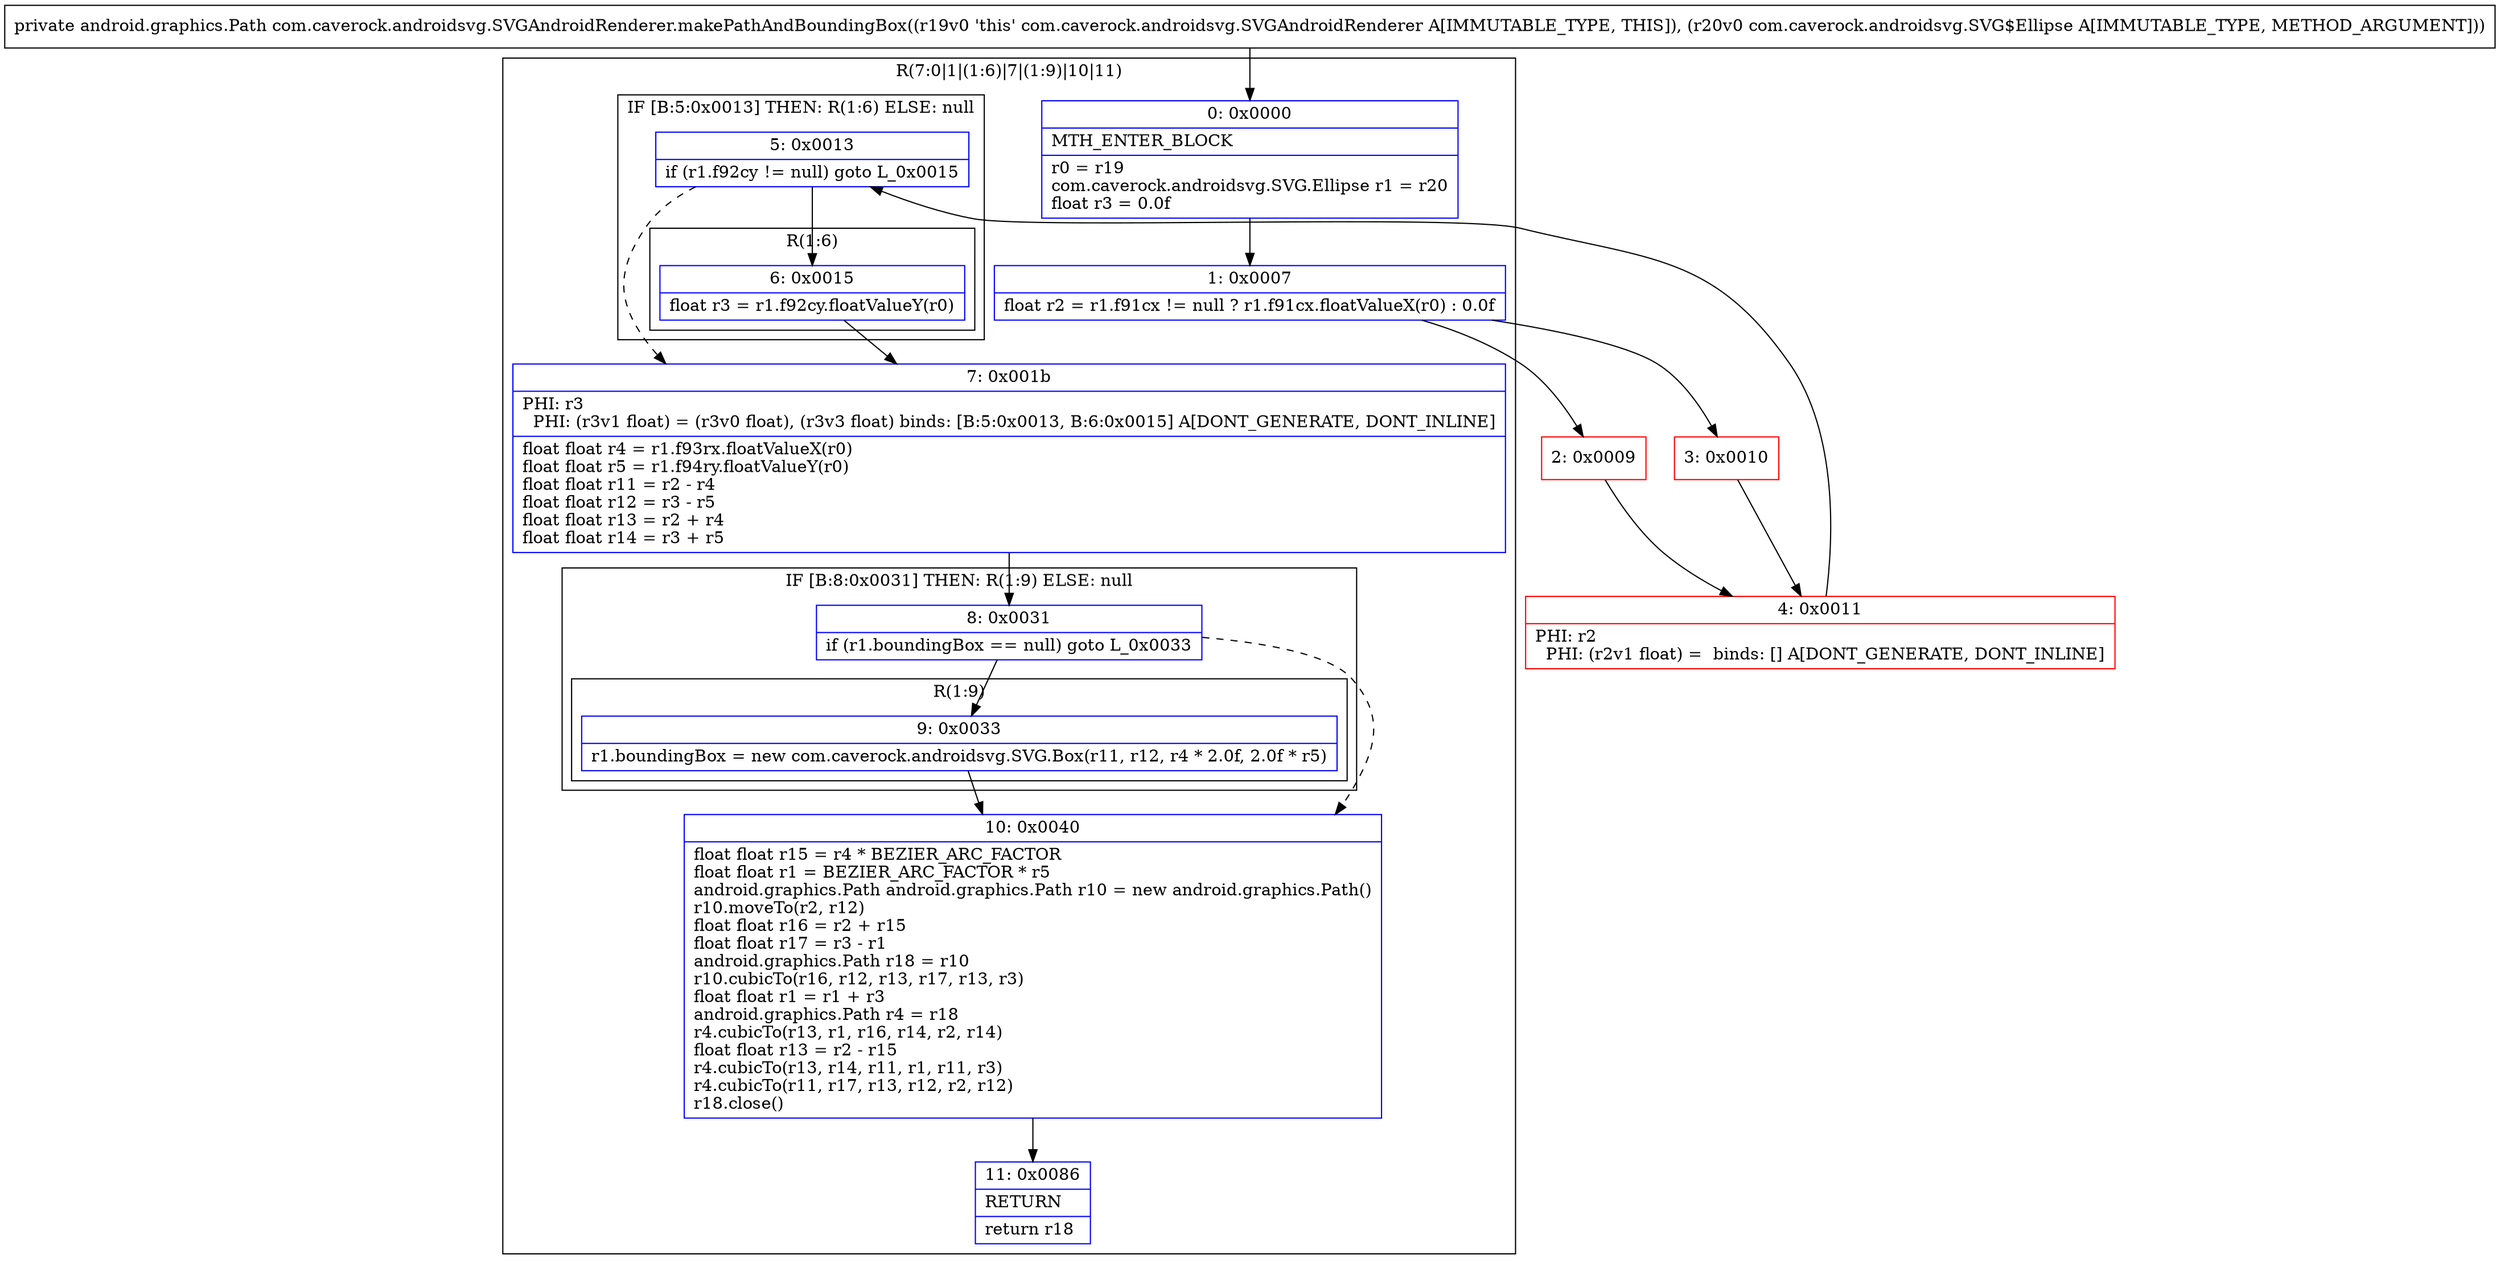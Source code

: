 digraph "CFG forcom.caverock.androidsvg.SVGAndroidRenderer.makePathAndBoundingBox(Lcom\/caverock\/androidsvg\/SVG$Ellipse;)Landroid\/graphics\/Path;" {
subgraph cluster_Region_1498441112 {
label = "R(7:0|1|(1:6)|7|(1:9)|10|11)";
node [shape=record,color=blue];
Node_0 [shape=record,label="{0\:\ 0x0000|MTH_ENTER_BLOCK\l|r0 = r19\lcom.caverock.androidsvg.SVG.Ellipse r1 = r20\lfloat r3 = 0.0f\l}"];
Node_1 [shape=record,label="{1\:\ 0x0007|float r2 = r1.f91cx != null ? r1.f91cx.floatValueX(r0) : 0.0f\l}"];
subgraph cluster_IfRegion_1946016199 {
label = "IF [B:5:0x0013] THEN: R(1:6) ELSE: null";
node [shape=record,color=blue];
Node_5 [shape=record,label="{5\:\ 0x0013|if (r1.f92cy != null) goto L_0x0015\l}"];
subgraph cluster_Region_258742122 {
label = "R(1:6)";
node [shape=record,color=blue];
Node_6 [shape=record,label="{6\:\ 0x0015|float r3 = r1.f92cy.floatValueY(r0)\l}"];
}
}
Node_7 [shape=record,label="{7\:\ 0x001b|PHI: r3 \l  PHI: (r3v1 float) = (r3v0 float), (r3v3 float) binds: [B:5:0x0013, B:6:0x0015] A[DONT_GENERATE, DONT_INLINE]\l|float float r4 = r1.f93rx.floatValueX(r0)\lfloat float r5 = r1.f94ry.floatValueY(r0)\lfloat float r11 = r2 \- r4\lfloat float r12 = r3 \- r5\lfloat float r13 = r2 + r4\lfloat float r14 = r3 + r5\l}"];
subgraph cluster_IfRegion_350151100 {
label = "IF [B:8:0x0031] THEN: R(1:9) ELSE: null";
node [shape=record,color=blue];
Node_8 [shape=record,label="{8\:\ 0x0031|if (r1.boundingBox == null) goto L_0x0033\l}"];
subgraph cluster_Region_1324890650 {
label = "R(1:9)";
node [shape=record,color=blue];
Node_9 [shape=record,label="{9\:\ 0x0033|r1.boundingBox = new com.caverock.androidsvg.SVG.Box(r11, r12, r4 * 2.0f, 2.0f * r5)\l}"];
}
}
Node_10 [shape=record,label="{10\:\ 0x0040|float float r15 = r4 * BEZIER_ARC_FACTOR\lfloat float r1 = BEZIER_ARC_FACTOR * r5\landroid.graphics.Path android.graphics.Path r10 = new android.graphics.Path()\lr10.moveTo(r2, r12)\lfloat float r16 = r2 + r15\lfloat float r17 = r3 \- r1\landroid.graphics.Path r18 = r10\lr10.cubicTo(r16, r12, r13, r17, r13, r3)\lfloat float r1 = r1 + r3\landroid.graphics.Path r4 = r18\lr4.cubicTo(r13, r1, r16, r14, r2, r14)\lfloat float r13 = r2 \- r15\lr4.cubicTo(r13, r14, r11, r1, r11, r3)\lr4.cubicTo(r11, r17, r13, r12, r2, r12)\lr18.close()\l}"];
Node_11 [shape=record,label="{11\:\ 0x0086|RETURN\l|return r18\l}"];
}
Node_2 [shape=record,color=red,label="{2\:\ 0x0009}"];
Node_3 [shape=record,color=red,label="{3\:\ 0x0010}"];
Node_4 [shape=record,color=red,label="{4\:\ 0x0011|PHI: r2 \l  PHI: (r2v1 float) =  binds: [] A[DONT_GENERATE, DONT_INLINE]\l}"];
MethodNode[shape=record,label="{private android.graphics.Path com.caverock.androidsvg.SVGAndroidRenderer.makePathAndBoundingBox((r19v0 'this' com.caverock.androidsvg.SVGAndroidRenderer A[IMMUTABLE_TYPE, THIS]), (r20v0 com.caverock.androidsvg.SVG$Ellipse A[IMMUTABLE_TYPE, METHOD_ARGUMENT])) }"];
MethodNode -> Node_0;
Node_0 -> Node_1;
Node_1 -> Node_2;
Node_1 -> Node_3;
Node_5 -> Node_6;
Node_5 -> Node_7[style=dashed];
Node_6 -> Node_7;
Node_7 -> Node_8;
Node_8 -> Node_9;
Node_8 -> Node_10[style=dashed];
Node_9 -> Node_10;
Node_10 -> Node_11;
Node_2 -> Node_4;
Node_3 -> Node_4;
Node_4 -> Node_5;
}

